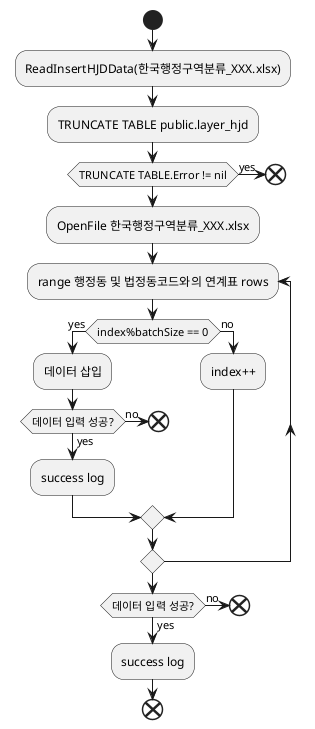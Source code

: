 @startuml
'https://plantuml.com/activity-diagram-beta

start
:ReadInsertHJDData(한국행정구역분류_XXX.xlsx);
:TRUNCATE TABLE public.layer_hjd;
if (TRUNCATE TABLE.Error != nil) then (yes)
    end
'    stop
endif;
:OpenFile 한국행정구역분류_XXX.xlsx;
repeat:range 행정동 및 법정동코드와의 연계표 rows;
if (index%batchSize == 0) then (yes)
  :데이터 삽입;
  if (데이터 입력 성공?) then (yes)
    :success log;
  else (no)
    end
  endif
else (no)
  :index++;
endif
repeat while
if (데이터 입력 성공?) then (yes)
    :success log;
  else (no)
    end
  endif

end
@enduml
